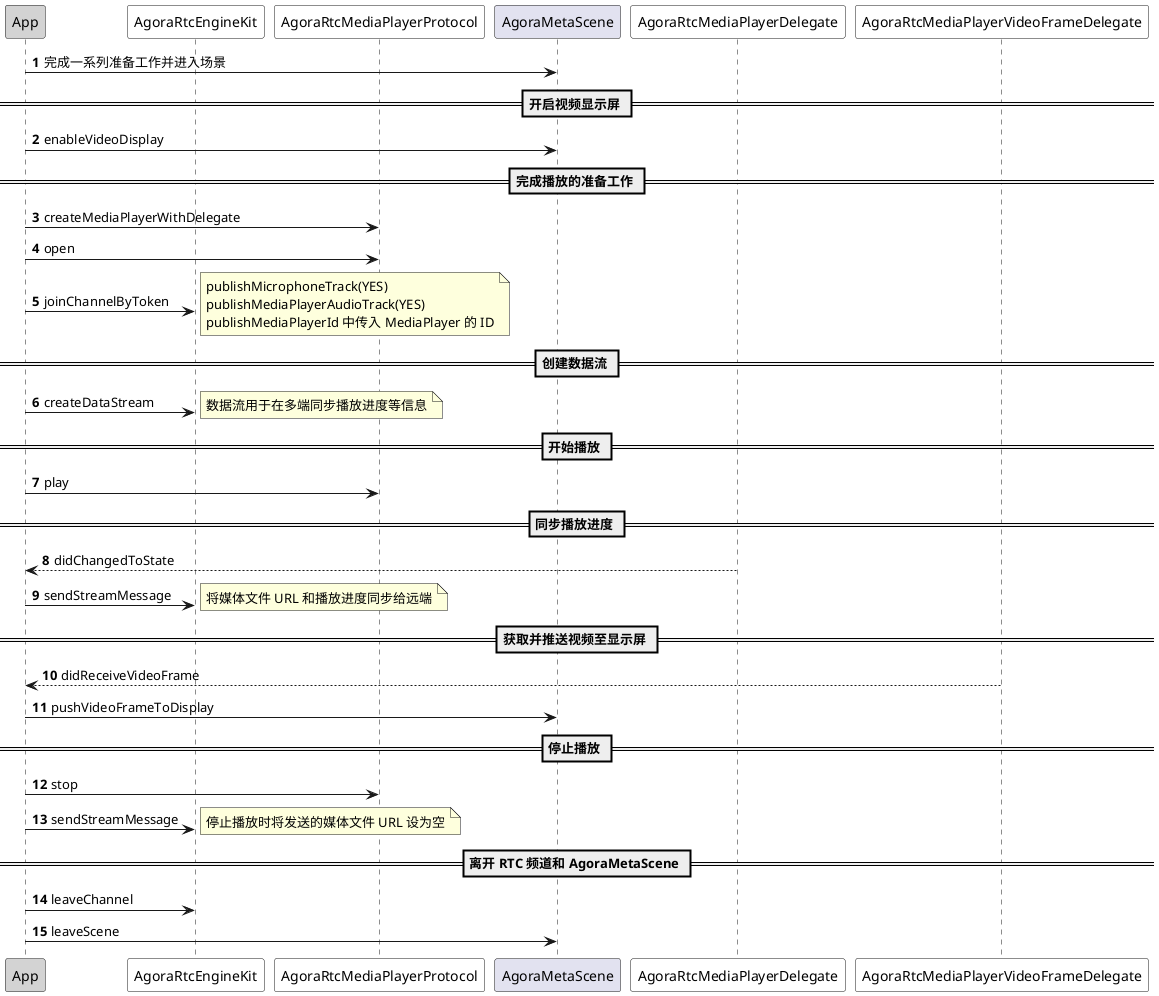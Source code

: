 @startuml
autonumber
participant "App" as a #LightGrey
participant "AgoraRtcEngineKit" as e #White
participant "AgoraRtcMediaPlayerProtocol" as d #White
participant "AgoraMetaScene" as f
participant "AgoraRtcMediaPlayerDelegate" as b #White
participant "AgoraRtcMediaPlayerVideoFrameDelegate" as c #White
a -> f: 完成一系列准备工作并进入场景
== 开启视频显示屏 ==
a -> f: enableVideoDisplay
== 完成播放的准备工作 ==
a -> d: createMediaPlayerWithDelegate
a -> d: open
a -> e: joinChannelByToken
note right
publishMicrophoneTrack(YES)
publishMediaPlayerAudioTrack(YES)
publishMediaPlayerId 中传入 MediaPlayer 的 ID
end note
== 创建数据流 ==
a -> e: createDataStream
note right
数据流用于在多端同步播放进度等信息
end note
== 开始播放 ==
a -> d: play
== 同步播放进度 ==
b --> a: didChangedToState
a -> e: sendStreamMessage
note right
将媒体文件 URL 和播放进度同步给远端
end note
== 获取并推送视频至显示屏 ==
c --> a: didReceiveVideoFrame
a -> f: pushVideoFrameToDisplay
== 停止播放 ==
a -> d: stop
a -> e: sendStreamMessage
note right
停止播放时将发送的媒体文件 URL 设为空
end note
== 离开 RTC 频道和 AgoraMetaScene ==
a -> e: leaveChannel
a -> f: leaveScene
@enduml